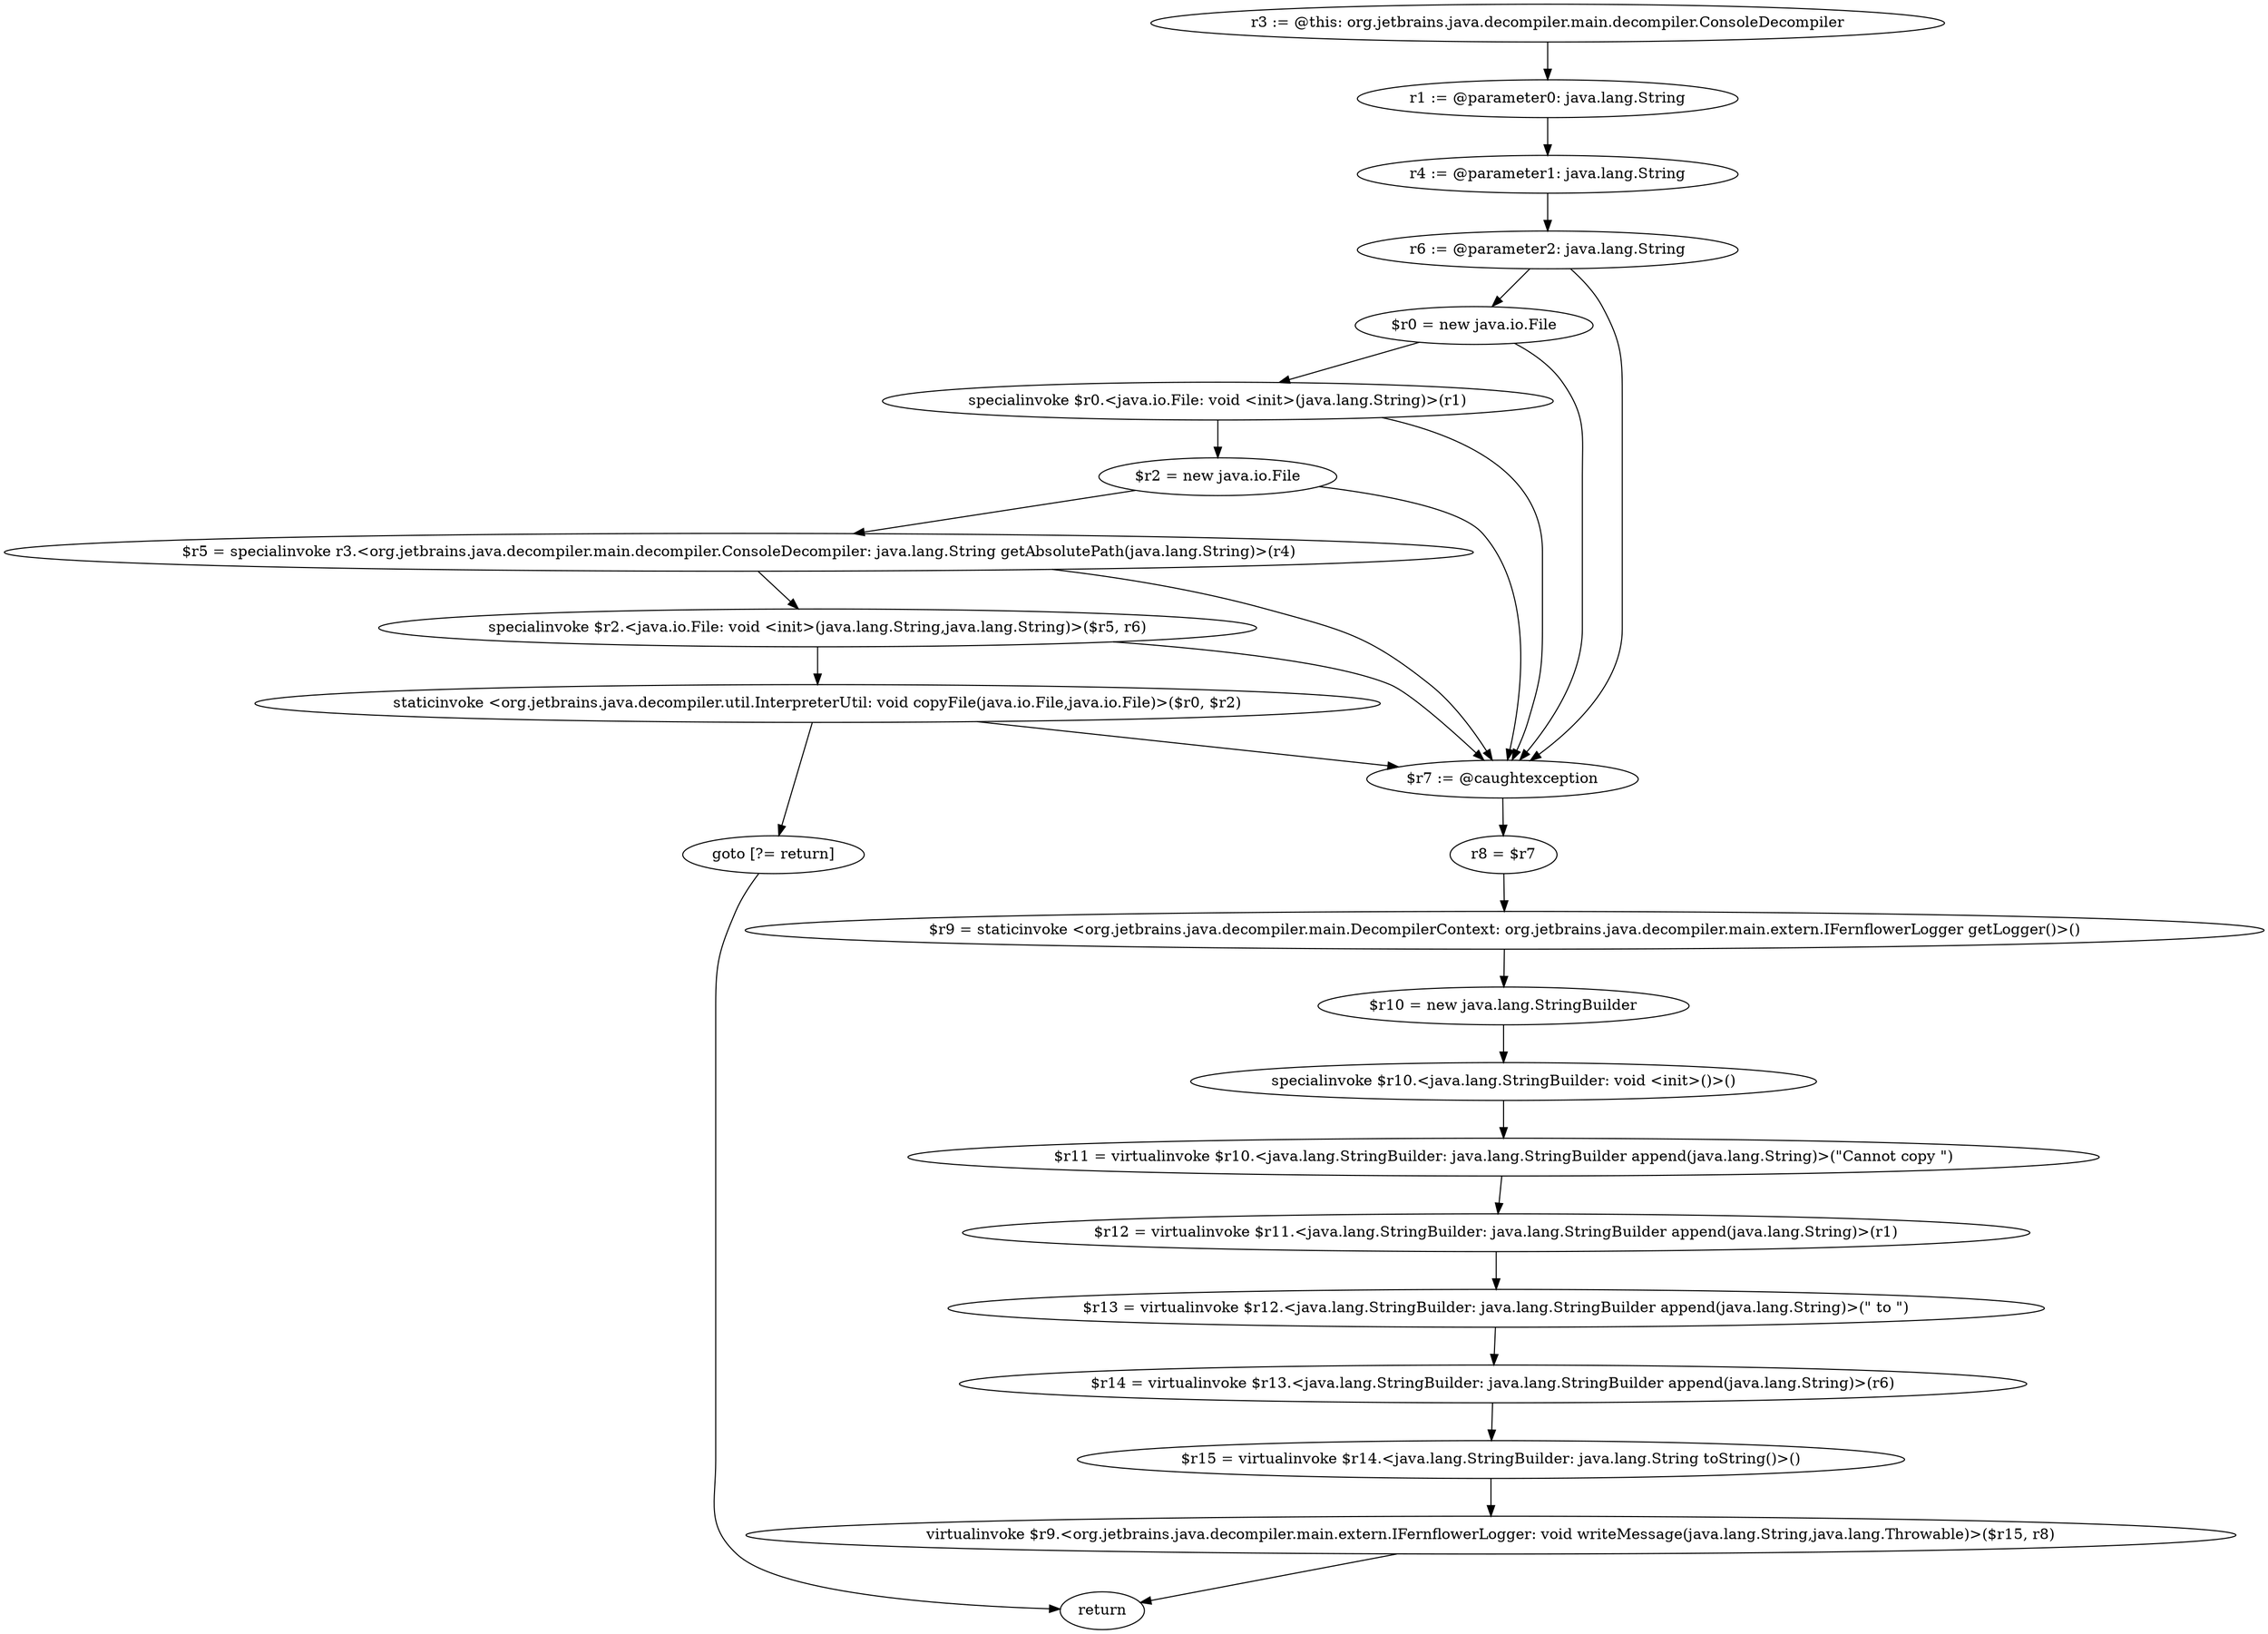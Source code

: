 digraph "unitGraph" {
    "r3 := @this: org.jetbrains.java.decompiler.main.decompiler.ConsoleDecompiler"
    "r1 := @parameter0: java.lang.String"
    "r4 := @parameter1: java.lang.String"
    "r6 := @parameter2: java.lang.String"
    "$r0 = new java.io.File"
    "specialinvoke $r0.<java.io.File: void <init>(java.lang.String)>(r1)"
    "$r2 = new java.io.File"
    "$r5 = specialinvoke r3.<org.jetbrains.java.decompiler.main.decompiler.ConsoleDecompiler: java.lang.String getAbsolutePath(java.lang.String)>(r4)"
    "specialinvoke $r2.<java.io.File: void <init>(java.lang.String,java.lang.String)>($r5, r6)"
    "staticinvoke <org.jetbrains.java.decompiler.util.InterpreterUtil: void copyFile(java.io.File,java.io.File)>($r0, $r2)"
    "goto [?= return]"
    "$r7 := @caughtexception"
    "r8 = $r7"
    "$r9 = staticinvoke <org.jetbrains.java.decompiler.main.DecompilerContext: org.jetbrains.java.decompiler.main.extern.IFernflowerLogger getLogger()>()"
    "$r10 = new java.lang.StringBuilder"
    "specialinvoke $r10.<java.lang.StringBuilder: void <init>()>()"
    "$r11 = virtualinvoke $r10.<java.lang.StringBuilder: java.lang.StringBuilder append(java.lang.String)>(\"Cannot copy \")"
    "$r12 = virtualinvoke $r11.<java.lang.StringBuilder: java.lang.StringBuilder append(java.lang.String)>(r1)"
    "$r13 = virtualinvoke $r12.<java.lang.StringBuilder: java.lang.StringBuilder append(java.lang.String)>(\" to \")"
    "$r14 = virtualinvoke $r13.<java.lang.StringBuilder: java.lang.StringBuilder append(java.lang.String)>(r6)"
    "$r15 = virtualinvoke $r14.<java.lang.StringBuilder: java.lang.String toString()>()"
    "virtualinvoke $r9.<org.jetbrains.java.decompiler.main.extern.IFernflowerLogger: void writeMessage(java.lang.String,java.lang.Throwable)>($r15, r8)"
    "return"
    "r3 := @this: org.jetbrains.java.decompiler.main.decompiler.ConsoleDecompiler"->"r1 := @parameter0: java.lang.String";
    "r1 := @parameter0: java.lang.String"->"r4 := @parameter1: java.lang.String";
    "r4 := @parameter1: java.lang.String"->"r6 := @parameter2: java.lang.String";
    "r6 := @parameter2: java.lang.String"->"$r0 = new java.io.File";
    "r6 := @parameter2: java.lang.String"->"$r7 := @caughtexception";
    "$r0 = new java.io.File"->"specialinvoke $r0.<java.io.File: void <init>(java.lang.String)>(r1)";
    "$r0 = new java.io.File"->"$r7 := @caughtexception";
    "specialinvoke $r0.<java.io.File: void <init>(java.lang.String)>(r1)"->"$r2 = new java.io.File";
    "specialinvoke $r0.<java.io.File: void <init>(java.lang.String)>(r1)"->"$r7 := @caughtexception";
    "$r2 = new java.io.File"->"$r5 = specialinvoke r3.<org.jetbrains.java.decompiler.main.decompiler.ConsoleDecompiler: java.lang.String getAbsolutePath(java.lang.String)>(r4)";
    "$r2 = new java.io.File"->"$r7 := @caughtexception";
    "$r5 = specialinvoke r3.<org.jetbrains.java.decompiler.main.decompiler.ConsoleDecompiler: java.lang.String getAbsolutePath(java.lang.String)>(r4)"->"specialinvoke $r2.<java.io.File: void <init>(java.lang.String,java.lang.String)>($r5, r6)";
    "$r5 = specialinvoke r3.<org.jetbrains.java.decompiler.main.decompiler.ConsoleDecompiler: java.lang.String getAbsolutePath(java.lang.String)>(r4)"->"$r7 := @caughtexception";
    "specialinvoke $r2.<java.io.File: void <init>(java.lang.String,java.lang.String)>($r5, r6)"->"staticinvoke <org.jetbrains.java.decompiler.util.InterpreterUtil: void copyFile(java.io.File,java.io.File)>($r0, $r2)";
    "specialinvoke $r2.<java.io.File: void <init>(java.lang.String,java.lang.String)>($r5, r6)"->"$r7 := @caughtexception";
    "staticinvoke <org.jetbrains.java.decompiler.util.InterpreterUtil: void copyFile(java.io.File,java.io.File)>($r0, $r2)"->"goto [?= return]";
    "staticinvoke <org.jetbrains.java.decompiler.util.InterpreterUtil: void copyFile(java.io.File,java.io.File)>($r0, $r2)"->"$r7 := @caughtexception";
    "goto [?= return]"->"return";
    "$r7 := @caughtexception"->"r8 = $r7";
    "r8 = $r7"->"$r9 = staticinvoke <org.jetbrains.java.decompiler.main.DecompilerContext: org.jetbrains.java.decompiler.main.extern.IFernflowerLogger getLogger()>()";
    "$r9 = staticinvoke <org.jetbrains.java.decompiler.main.DecompilerContext: org.jetbrains.java.decompiler.main.extern.IFernflowerLogger getLogger()>()"->"$r10 = new java.lang.StringBuilder";
    "$r10 = new java.lang.StringBuilder"->"specialinvoke $r10.<java.lang.StringBuilder: void <init>()>()";
    "specialinvoke $r10.<java.lang.StringBuilder: void <init>()>()"->"$r11 = virtualinvoke $r10.<java.lang.StringBuilder: java.lang.StringBuilder append(java.lang.String)>(\"Cannot copy \")";
    "$r11 = virtualinvoke $r10.<java.lang.StringBuilder: java.lang.StringBuilder append(java.lang.String)>(\"Cannot copy \")"->"$r12 = virtualinvoke $r11.<java.lang.StringBuilder: java.lang.StringBuilder append(java.lang.String)>(r1)";
    "$r12 = virtualinvoke $r11.<java.lang.StringBuilder: java.lang.StringBuilder append(java.lang.String)>(r1)"->"$r13 = virtualinvoke $r12.<java.lang.StringBuilder: java.lang.StringBuilder append(java.lang.String)>(\" to \")";
    "$r13 = virtualinvoke $r12.<java.lang.StringBuilder: java.lang.StringBuilder append(java.lang.String)>(\" to \")"->"$r14 = virtualinvoke $r13.<java.lang.StringBuilder: java.lang.StringBuilder append(java.lang.String)>(r6)";
    "$r14 = virtualinvoke $r13.<java.lang.StringBuilder: java.lang.StringBuilder append(java.lang.String)>(r6)"->"$r15 = virtualinvoke $r14.<java.lang.StringBuilder: java.lang.String toString()>()";
    "$r15 = virtualinvoke $r14.<java.lang.StringBuilder: java.lang.String toString()>()"->"virtualinvoke $r9.<org.jetbrains.java.decompiler.main.extern.IFernflowerLogger: void writeMessage(java.lang.String,java.lang.Throwable)>($r15, r8)";
    "virtualinvoke $r9.<org.jetbrains.java.decompiler.main.extern.IFernflowerLogger: void writeMessage(java.lang.String,java.lang.Throwable)>($r15, r8)"->"return";
}
